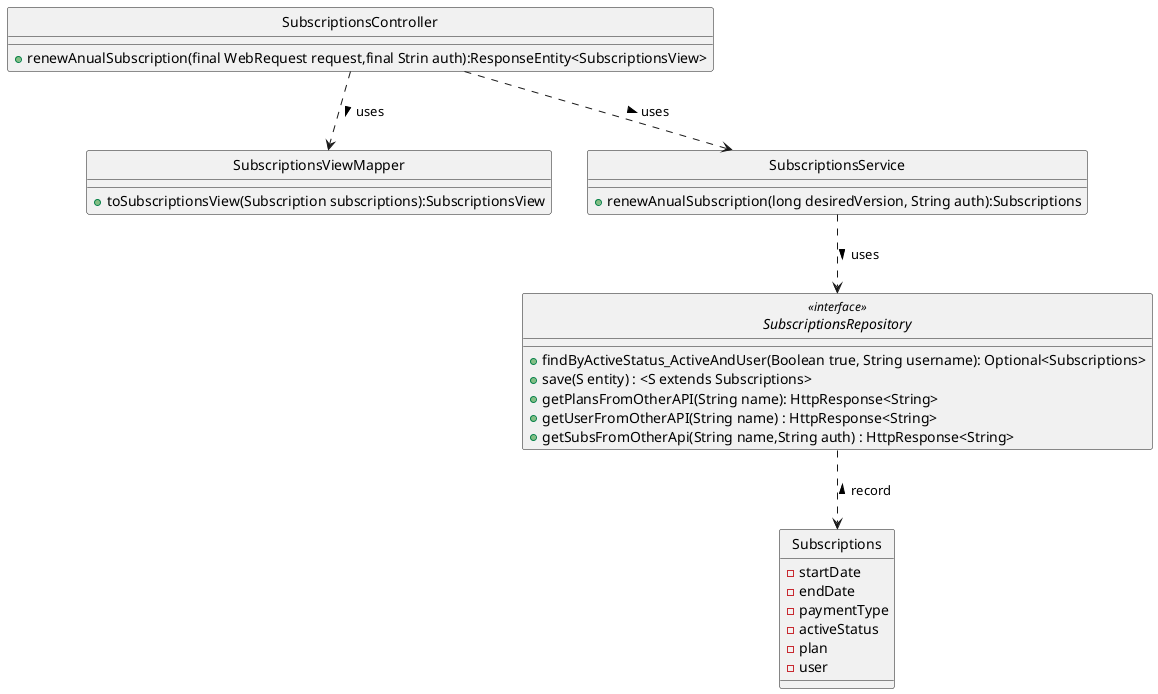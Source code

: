 @startuml
'https://plantuml.com/class-diagram
hide circle
class SubscriptionsRepository <<interface>>

class Subscriptions {
    -startDate
    -endDate
    -paymentType
    -activeStatus
    -plan
    -user
}



class SubscriptionsViewMapper{
    +toSubscriptionsView(Subscription subscriptions):SubscriptionsView
}
class SubscriptionsController{
    +renewAnualSubscription(final WebRequest request,final Strin auth):ResponseEntity<SubscriptionsView>
    }
class SubscriptionsService{
 +renewAnualSubscription(long desiredVersion, String auth):Subscriptions

}




interface SubscriptionsRepository
{
+findByActiveStatus_ActiveAndUser(Boolean true, String username): Optional<Subscriptions>
+save(S entity) : <S extends Subscriptions>
+getPlansFromOtherAPI(String name): HttpResponse<String>
+getUserFromOtherAPI(String name) : HttpResponse<String>
+getSubsFromOtherApi(String name,String auth) : HttpResponse<String>
}




SubscriptionsController ..> SubscriptionsService: uses >
SubscriptionsService ..> SubscriptionsRepository: uses >
SubscriptionsRepository ..> Subscriptions: < record
SubscriptionsController ..>SubscriptionsViewMapper: uses >
@enduml


